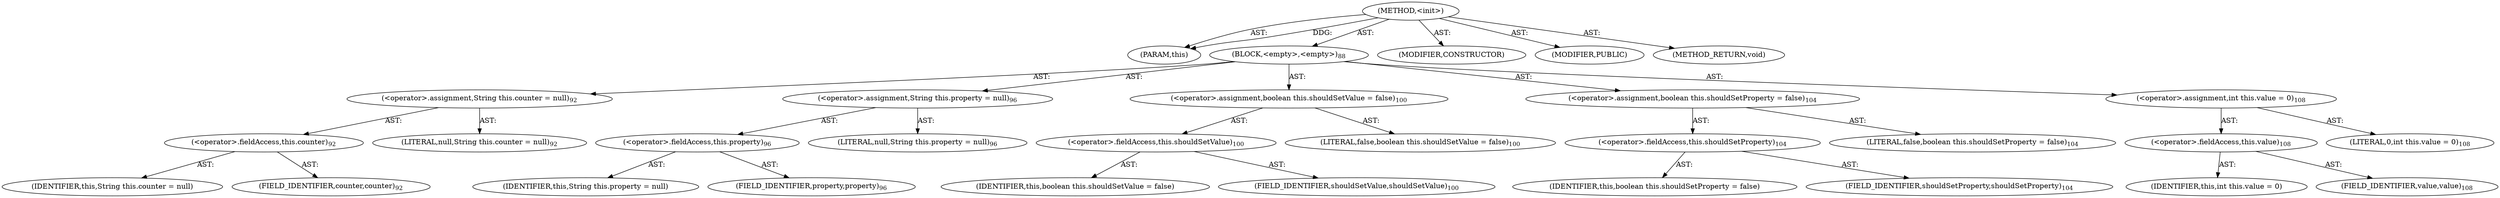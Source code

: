 digraph "&lt;init&gt;" {  
"111669149700" [label = <(METHOD,&lt;init&gt;)> ]
"115964117003" [label = <(PARAM,this)> ]
"25769803789" [label = <(BLOCK,&lt;empty&gt;,&lt;empty&gt;)<SUB>88</SUB>> ]
"30064771124" [label = <(&lt;operator&gt;.assignment,String this.counter = null)<SUB>92</SUB>> ]
"30064771125" [label = <(&lt;operator&gt;.fieldAccess,this.counter)<SUB>92</SUB>> ]
"68719476784" [label = <(IDENTIFIER,this,String this.counter = null)> ]
"55834574862" [label = <(FIELD_IDENTIFIER,counter,counter)<SUB>92</SUB>> ]
"90194313227" [label = <(LITERAL,null,String this.counter = null)<SUB>92</SUB>> ]
"30064771126" [label = <(&lt;operator&gt;.assignment,String this.property = null)<SUB>96</SUB>> ]
"30064771127" [label = <(&lt;operator&gt;.fieldAccess,this.property)<SUB>96</SUB>> ]
"68719476785" [label = <(IDENTIFIER,this,String this.property = null)> ]
"55834574863" [label = <(FIELD_IDENTIFIER,property,property)<SUB>96</SUB>> ]
"90194313228" [label = <(LITERAL,null,String this.property = null)<SUB>96</SUB>> ]
"30064771128" [label = <(&lt;operator&gt;.assignment,boolean this.shouldSetValue = false)<SUB>100</SUB>> ]
"30064771129" [label = <(&lt;operator&gt;.fieldAccess,this.shouldSetValue)<SUB>100</SUB>> ]
"68719476786" [label = <(IDENTIFIER,this,boolean this.shouldSetValue = false)> ]
"55834574864" [label = <(FIELD_IDENTIFIER,shouldSetValue,shouldSetValue)<SUB>100</SUB>> ]
"90194313229" [label = <(LITERAL,false,boolean this.shouldSetValue = false)<SUB>100</SUB>> ]
"30064771130" [label = <(&lt;operator&gt;.assignment,boolean this.shouldSetProperty = false)<SUB>104</SUB>> ]
"30064771131" [label = <(&lt;operator&gt;.fieldAccess,this.shouldSetProperty)<SUB>104</SUB>> ]
"68719476787" [label = <(IDENTIFIER,this,boolean this.shouldSetProperty = false)> ]
"55834574865" [label = <(FIELD_IDENTIFIER,shouldSetProperty,shouldSetProperty)<SUB>104</SUB>> ]
"90194313230" [label = <(LITERAL,false,boolean this.shouldSetProperty = false)<SUB>104</SUB>> ]
"30064771132" [label = <(&lt;operator&gt;.assignment,int this.value = 0)<SUB>108</SUB>> ]
"30064771133" [label = <(&lt;operator&gt;.fieldAccess,this.value)<SUB>108</SUB>> ]
"68719476788" [label = <(IDENTIFIER,this,int this.value = 0)> ]
"55834574866" [label = <(FIELD_IDENTIFIER,value,value)<SUB>108</SUB>> ]
"90194313231" [label = <(LITERAL,0,int this.value = 0)<SUB>108</SUB>> ]
"133143986189" [label = <(MODIFIER,CONSTRUCTOR)> ]
"133143986190" [label = <(MODIFIER,PUBLIC)> ]
"128849018884" [label = <(METHOD_RETURN,void)> ]
  "111669149700" -> "115964117003"  [ label = "AST: "] 
  "111669149700" -> "25769803789"  [ label = "AST: "] 
  "111669149700" -> "133143986189"  [ label = "AST: "] 
  "111669149700" -> "133143986190"  [ label = "AST: "] 
  "111669149700" -> "128849018884"  [ label = "AST: "] 
  "25769803789" -> "30064771124"  [ label = "AST: "] 
  "25769803789" -> "30064771126"  [ label = "AST: "] 
  "25769803789" -> "30064771128"  [ label = "AST: "] 
  "25769803789" -> "30064771130"  [ label = "AST: "] 
  "25769803789" -> "30064771132"  [ label = "AST: "] 
  "30064771124" -> "30064771125"  [ label = "AST: "] 
  "30064771124" -> "90194313227"  [ label = "AST: "] 
  "30064771125" -> "68719476784"  [ label = "AST: "] 
  "30064771125" -> "55834574862"  [ label = "AST: "] 
  "30064771126" -> "30064771127"  [ label = "AST: "] 
  "30064771126" -> "90194313228"  [ label = "AST: "] 
  "30064771127" -> "68719476785"  [ label = "AST: "] 
  "30064771127" -> "55834574863"  [ label = "AST: "] 
  "30064771128" -> "30064771129"  [ label = "AST: "] 
  "30064771128" -> "90194313229"  [ label = "AST: "] 
  "30064771129" -> "68719476786"  [ label = "AST: "] 
  "30064771129" -> "55834574864"  [ label = "AST: "] 
  "30064771130" -> "30064771131"  [ label = "AST: "] 
  "30064771130" -> "90194313230"  [ label = "AST: "] 
  "30064771131" -> "68719476787"  [ label = "AST: "] 
  "30064771131" -> "55834574865"  [ label = "AST: "] 
  "30064771132" -> "30064771133"  [ label = "AST: "] 
  "30064771132" -> "90194313231"  [ label = "AST: "] 
  "30064771133" -> "68719476788"  [ label = "AST: "] 
  "30064771133" -> "55834574866"  [ label = "AST: "] 
  "111669149700" -> "115964117003"  [ label = "DDG: "] 
}
